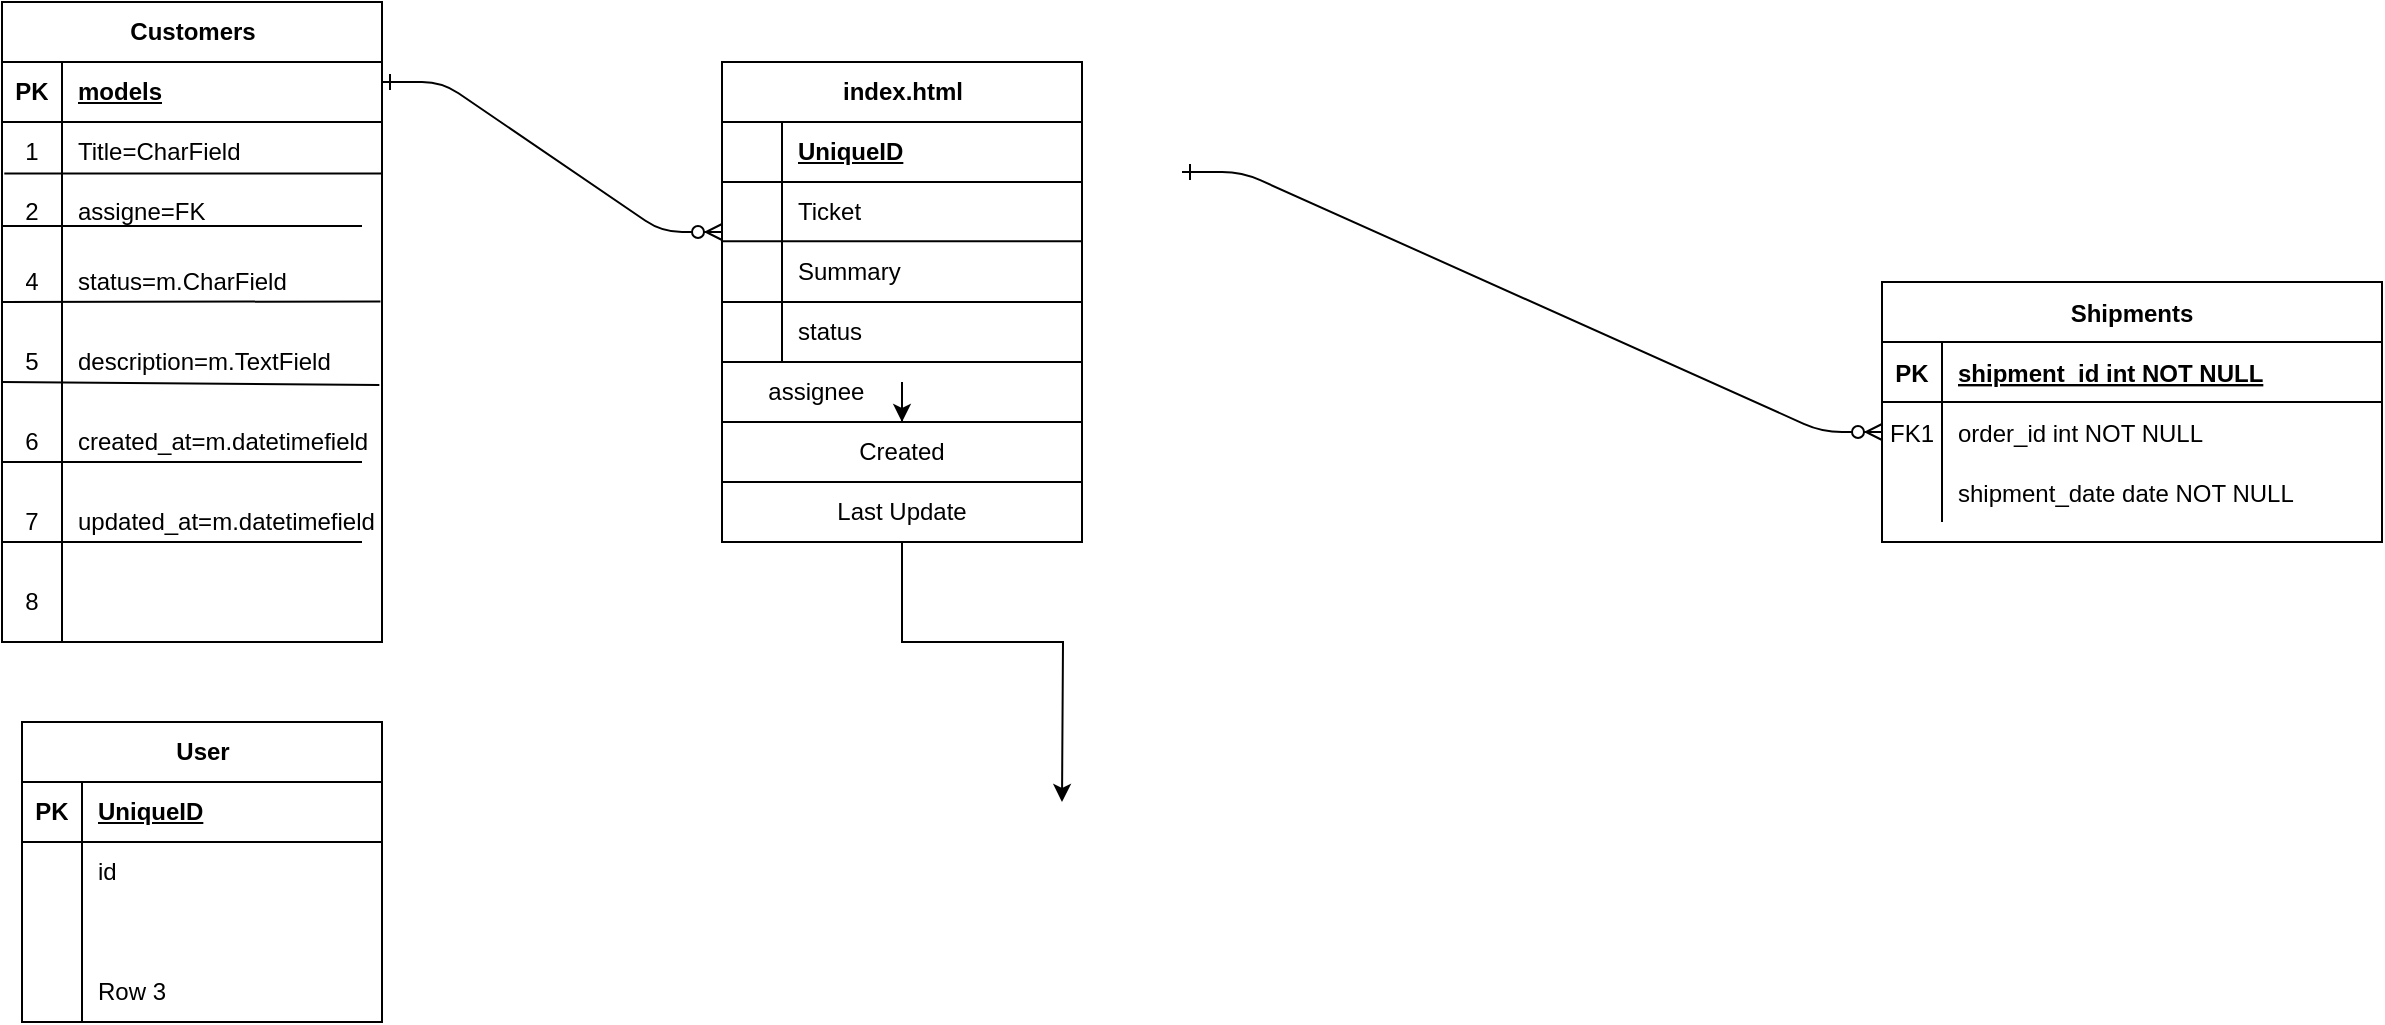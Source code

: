 <mxfile version="21.2.9" type="device">
  <diagram id="R2lEEEUBdFMjLlhIrx00" name="Page-1">
    <mxGraphModel dx="1318" dy="665" grid="1" gridSize="10" guides="1" tooltips="1" connect="1" arrows="1" fold="1" page="1" pageScale="1" pageWidth="850" pageHeight="1100" math="0" shadow="0" extFonts="Permanent Marker^https://fonts.googleapis.com/css?family=Permanent+Marker">
      <root>
        <mxCell id="0" />
        <mxCell id="1" parent="0" />
        <mxCell id="C-vyLk0tnHw3VtMMgP7b-1" value="" style="edgeStyle=entityRelationEdgeStyle;endArrow=ERzeroToMany;startArrow=ERone;endFill=1;startFill=0;" parent="1" edge="1">
          <mxGeometry width="100" height="100" relative="1" as="geometry">
            <mxPoint x="300" y="90" as="sourcePoint" />
            <mxPoint x="470" y="165" as="targetPoint" />
          </mxGeometry>
        </mxCell>
        <mxCell id="C-vyLk0tnHw3VtMMgP7b-12" value="" style="edgeStyle=entityRelationEdgeStyle;endArrow=ERzeroToMany;startArrow=ERone;endFill=1;startFill=0;" parent="1" target="C-vyLk0tnHw3VtMMgP7b-17" edge="1">
          <mxGeometry width="100" height="100" relative="1" as="geometry">
            <mxPoint x="700" y="135" as="sourcePoint" />
            <mxPoint x="460" y="205" as="targetPoint" />
          </mxGeometry>
        </mxCell>
        <mxCell id="C-vyLk0tnHw3VtMMgP7b-13" value="Shipments" style="shape=table;startSize=30;container=1;collapsible=1;childLayout=tableLayout;fixedRows=1;rowLines=0;fontStyle=1;align=center;resizeLast=1;" parent="1" vertex="1">
          <mxGeometry x="1050" y="190" width="250" height="130" as="geometry" />
        </mxCell>
        <mxCell id="C-vyLk0tnHw3VtMMgP7b-14" value="" style="shape=partialRectangle;collapsible=0;dropTarget=0;pointerEvents=0;fillColor=none;points=[[0,0.5],[1,0.5]];portConstraint=eastwest;top=0;left=0;right=0;bottom=1;" parent="C-vyLk0tnHw3VtMMgP7b-13" vertex="1">
          <mxGeometry y="30" width="250" height="30" as="geometry" />
        </mxCell>
        <mxCell id="C-vyLk0tnHw3VtMMgP7b-15" value="PK" style="shape=partialRectangle;overflow=hidden;connectable=0;fillColor=none;top=0;left=0;bottom=0;right=0;fontStyle=1;" parent="C-vyLk0tnHw3VtMMgP7b-14" vertex="1">
          <mxGeometry width="30" height="30" as="geometry">
            <mxRectangle width="30" height="30" as="alternateBounds" />
          </mxGeometry>
        </mxCell>
        <mxCell id="C-vyLk0tnHw3VtMMgP7b-16" value="shipment_id int NOT NULL " style="shape=partialRectangle;overflow=hidden;connectable=0;fillColor=none;top=0;left=0;bottom=0;right=0;align=left;spacingLeft=6;fontStyle=5;" parent="C-vyLk0tnHw3VtMMgP7b-14" vertex="1">
          <mxGeometry x="30" width="220" height="30" as="geometry">
            <mxRectangle width="220" height="30" as="alternateBounds" />
          </mxGeometry>
        </mxCell>
        <mxCell id="C-vyLk0tnHw3VtMMgP7b-17" value="" style="shape=partialRectangle;collapsible=0;dropTarget=0;pointerEvents=0;fillColor=none;points=[[0,0.5],[1,0.5]];portConstraint=eastwest;top=0;left=0;right=0;bottom=0;" parent="C-vyLk0tnHw3VtMMgP7b-13" vertex="1">
          <mxGeometry y="60" width="250" height="30" as="geometry" />
        </mxCell>
        <mxCell id="C-vyLk0tnHw3VtMMgP7b-18" value="FK1" style="shape=partialRectangle;overflow=hidden;connectable=0;fillColor=none;top=0;left=0;bottom=0;right=0;" parent="C-vyLk0tnHw3VtMMgP7b-17" vertex="1">
          <mxGeometry width="30" height="30" as="geometry">
            <mxRectangle width="30" height="30" as="alternateBounds" />
          </mxGeometry>
        </mxCell>
        <mxCell id="C-vyLk0tnHw3VtMMgP7b-19" value="order_id int NOT NULL" style="shape=partialRectangle;overflow=hidden;connectable=0;fillColor=none;top=0;left=0;bottom=0;right=0;align=left;spacingLeft=6;" parent="C-vyLk0tnHw3VtMMgP7b-17" vertex="1">
          <mxGeometry x="30" width="220" height="30" as="geometry">
            <mxRectangle width="220" height="30" as="alternateBounds" />
          </mxGeometry>
        </mxCell>
        <mxCell id="C-vyLk0tnHw3VtMMgP7b-20" value="" style="shape=partialRectangle;collapsible=0;dropTarget=0;pointerEvents=0;fillColor=none;points=[[0,0.5],[1,0.5]];portConstraint=eastwest;top=0;left=0;right=0;bottom=0;" parent="C-vyLk0tnHw3VtMMgP7b-13" vertex="1">
          <mxGeometry y="90" width="250" height="30" as="geometry" />
        </mxCell>
        <mxCell id="C-vyLk0tnHw3VtMMgP7b-21" value="" style="shape=partialRectangle;overflow=hidden;connectable=0;fillColor=none;top=0;left=0;bottom=0;right=0;" parent="C-vyLk0tnHw3VtMMgP7b-20" vertex="1">
          <mxGeometry width="30" height="30" as="geometry">
            <mxRectangle width="30" height="30" as="alternateBounds" />
          </mxGeometry>
        </mxCell>
        <mxCell id="C-vyLk0tnHw3VtMMgP7b-22" value="shipment_date date NOT NULL" style="shape=partialRectangle;overflow=hidden;connectable=0;fillColor=none;top=0;left=0;bottom=0;right=0;align=left;spacingLeft=6;" parent="C-vyLk0tnHw3VtMMgP7b-20" vertex="1">
          <mxGeometry x="30" width="220" height="30" as="geometry">
            <mxRectangle width="220" height="30" as="alternateBounds" />
          </mxGeometry>
        </mxCell>
        <mxCell id="BVhJkDMMXj5ahwfKNiB_-42" value="Customers" style="shape=table;startSize=30;container=1;collapsible=1;childLayout=tableLayout;fixedRows=1;rowLines=0;fontStyle=1;align=center;resizeLast=1;html=1;" parent="1" vertex="1">
          <mxGeometry x="110" y="50" width="190" height="320" as="geometry" />
        </mxCell>
        <mxCell id="BVhJkDMMXj5ahwfKNiB_-43" value="" style="shape=tableRow;horizontal=0;startSize=0;swimlaneHead=0;swimlaneBody=0;fillColor=none;collapsible=0;dropTarget=0;points=[[0,0.5],[1,0.5]];portConstraint=eastwest;top=0;left=0;right=0;bottom=1;" parent="BVhJkDMMXj5ahwfKNiB_-42" vertex="1">
          <mxGeometry y="30" width="190" height="30" as="geometry" />
        </mxCell>
        <mxCell id="BVhJkDMMXj5ahwfKNiB_-44" value="PK" style="shape=partialRectangle;connectable=0;fillColor=none;top=0;left=0;bottom=0;right=0;fontStyle=1;overflow=hidden;whiteSpace=wrap;html=1;" parent="BVhJkDMMXj5ahwfKNiB_-43" vertex="1">
          <mxGeometry width="30" height="30" as="geometry">
            <mxRectangle width="30" height="30" as="alternateBounds" />
          </mxGeometry>
        </mxCell>
        <mxCell id="BVhJkDMMXj5ahwfKNiB_-45" value="models" style="shape=partialRectangle;connectable=0;fillColor=none;top=0;left=0;bottom=0;right=0;align=left;spacingLeft=6;fontStyle=5;overflow=hidden;whiteSpace=wrap;html=1;" parent="BVhJkDMMXj5ahwfKNiB_-43" vertex="1">
          <mxGeometry x="30" width="160" height="30" as="geometry">
            <mxRectangle width="160" height="30" as="alternateBounds" />
          </mxGeometry>
        </mxCell>
        <mxCell id="BVhJkDMMXj5ahwfKNiB_-46" value="" style="shape=tableRow;horizontal=0;startSize=0;swimlaneHead=0;swimlaneBody=0;fillColor=none;collapsible=0;dropTarget=0;points=[[0,0.5],[1,0.5]];portConstraint=eastwest;top=0;left=0;right=0;bottom=0;" parent="BVhJkDMMXj5ahwfKNiB_-42" vertex="1">
          <mxGeometry y="60" width="190" height="30" as="geometry" />
        </mxCell>
        <mxCell id="BVhJkDMMXj5ahwfKNiB_-47" value="1" style="shape=partialRectangle;connectable=0;fillColor=none;top=0;left=0;bottom=0;right=0;editable=1;overflow=hidden;whiteSpace=wrap;html=1;" parent="BVhJkDMMXj5ahwfKNiB_-46" vertex="1">
          <mxGeometry width="30" height="30" as="geometry">
            <mxRectangle width="30" height="30" as="alternateBounds" />
          </mxGeometry>
        </mxCell>
        <mxCell id="BVhJkDMMXj5ahwfKNiB_-48" value="Title=CharField" style="shape=partialRectangle;connectable=0;fillColor=none;top=0;left=0;bottom=0;right=0;align=left;spacingLeft=6;overflow=hidden;whiteSpace=wrap;html=1;" parent="BVhJkDMMXj5ahwfKNiB_-46" vertex="1">
          <mxGeometry x="30" width="160" height="30" as="geometry">
            <mxRectangle width="160" height="30" as="alternateBounds" />
          </mxGeometry>
        </mxCell>
        <mxCell id="BVhJkDMMXj5ahwfKNiB_-49" value="" style="shape=tableRow;horizontal=0;startSize=0;swimlaneHead=0;swimlaneBody=0;fillColor=none;collapsible=0;dropTarget=0;points=[[0,0.5],[1,0.5]];portConstraint=eastwest;top=0;left=0;right=0;bottom=0;" parent="BVhJkDMMXj5ahwfKNiB_-42" vertex="1">
          <mxGeometry y="90" width="190" height="30" as="geometry" />
        </mxCell>
        <mxCell id="BVhJkDMMXj5ahwfKNiB_-50" value="2" style="shape=partialRectangle;connectable=0;fillColor=none;top=0;left=0;bottom=0;right=0;editable=1;overflow=hidden;whiteSpace=wrap;html=1;" parent="BVhJkDMMXj5ahwfKNiB_-49" vertex="1">
          <mxGeometry width="30" height="30" as="geometry">
            <mxRectangle width="30" height="30" as="alternateBounds" />
          </mxGeometry>
        </mxCell>
        <mxCell id="BVhJkDMMXj5ahwfKNiB_-51" value="assigne=FK" style="shape=partialRectangle;connectable=0;fillColor=none;top=0;left=0;bottom=0;right=0;align=left;spacingLeft=6;overflow=hidden;whiteSpace=wrap;html=1;" parent="BVhJkDMMXj5ahwfKNiB_-49" vertex="1">
          <mxGeometry x="30" width="160" height="30" as="geometry">
            <mxRectangle width="160" height="30" as="alternateBounds" />
          </mxGeometry>
        </mxCell>
        <mxCell id="BVhJkDMMXj5ahwfKNiB_-52" value="" style="shape=tableRow;horizontal=0;startSize=0;swimlaneHead=0;swimlaneBody=0;fillColor=none;collapsible=0;dropTarget=0;points=[[0,0.5],[1,0.5]];portConstraint=eastwest;top=0;left=0;right=0;bottom=0;" parent="BVhJkDMMXj5ahwfKNiB_-42" vertex="1">
          <mxGeometry y="120" width="190" height="40" as="geometry" />
        </mxCell>
        <mxCell id="BVhJkDMMXj5ahwfKNiB_-53" value="4" style="shape=partialRectangle;connectable=0;fillColor=none;top=0;left=0;bottom=0;right=0;editable=1;overflow=hidden;whiteSpace=wrap;html=1;" parent="BVhJkDMMXj5ahwfKNiB_-52" vertex="1">
          <mxGeometry width="30" height="40" as="geometry">
            <mxRectangle width="30" height="40" as="alternateBounds" />
          </mxGeometry>
        </mxCell>
        <mxCell id="BVhJkDMMXj5ahwfKNiB_-54" value="status=m.CharField" style="shape=partialRectangle;connectable=0;fillColor=none;top=0;left=0;bottom=0;right=0;align=left;spacingLeft=6;overflow=hidden;whiteSpace=wrap;html=1;" parent="BVhJkDMMXj5ahwfKNiB_-52" vertex="1">
          <mxGeometry x="30" width="160" height="40" as="geometry">
            <mxRectangle width="160" height="40" as="alternateBounds" />
          </mxGeometry>
        </mxCell>
        <mxCell id="BVhJkDMMXj5ahwfKNiB_-117" value="" style="shape=tableRow;horizontal=0;startSize=0;swimlaneHead=0;swimlaneBody=0;fillColor=none;collapsible=0;dropTarget=0;points=[[0,0.5],[1,0.5]];portConstraint=eastwest;top=0;left=0;right=0;bottom=0;" parent="BVhJkDMMXj5ahwfKNiB_-42" vertex="1">
          <mxGeometry y="160" width="190" height="40" as="geometry" />
        </mxCell>
        <mxCell id="BVhJkDMMXj5ahwfKNiB_-118" value="5" style="shape=partialRectangle;connectable=0;fillColor=none;top=0;left=0;bottom=0;right=0;editable=1;overflow=hidden;whiteSpace=wrap;html=1;" parent="BVhJkDMMXj5ahwfKNiB_-117" vertex="1">
          <mxGeometry width="30" height="40" as="geometry">
            <mxRectangle width="30" height="40" as="alternateBounds" />
          </mxGeometry>
        </mxCell>
        <mxCell id="BVhJkDMMXj5ahwfKNiB_-119" value="description=m.TextField" style="shape=partialRectangle;connectable=0;fillColor=none;top=0;left=0;bottom=0;right=0;align=left;spacingLeft=6;overflow=hidden;whiteSpace=wrap;html=1;" parent="BVhJkDMMXj5ahwfKNiB_-117" vertex="1">
          <mxGeometry x="30" width="160" height="40" as="geometry">
            <mxRectangle width="160" height="40" as="alternateBounds" />
          </mxGeometry>
        </mxCell>
        <mxCell id="BVhJkDMMXj5ahwfKNiB_-120" value="" style="shape=tableRow;horizontal=0;startSize=0;swimlaneHead=0;swimlaneBody=0;fillColor=none;collapsible=0;dropTarget=0;points=[[0,0.5],[1,0.5]];portConstraint=eastwest;top=0;left=0;right=0;bottom=0;" parent="BVhJkDMMXj5ahwfKNiB_-42" vertex="1">
          <mxGeometry y="200" width="190" height="40" as="geometry" />
        </mxCell>
        <mxCell id="BVhJkDMMXj5ahwfKNiB_-121" value="6" style="shape=partialRectangle;connectable=0;fillColor=none;top=0;left=0;bottom=0;right=0;editable=1;overflow=hidden;whiteSpace=wrap;html=1;" parent="BVhJkDMMXj5ahwfKNiB_-120" vertex="1">
          <mxGeometry width="30" height="40" as="geometry">
            <mxRectangle width="30" height="40" as="alternateBounds" />
          </mxGeometry>
        </mxCell>
        <mxCell id="BVhJkDMMXj5ahwfKNiB_-122" value="created_at=m.datetimefield" style="shape=partialRectangle;connectable=0;fillColor=none;top=0;left=0;bottom=0;right=0;align=left;spacingLeft=6;overflow=hidden;whiteSpace=wrap;html=1;" parent="BVhJkDMMXj5ahwfKNiB_-120" vertex="1">
          <mxGeometry x="30" width="160" height="40" as="geometry">
            <mxRectangle width="160" height="40" as="alternateBounds" />
          </mxGeometry>
        </mxCell>
        <mxCell id="BVhJkDMMXj5ahwfKNiB_-129" value="" style="shape=tableRow;horizontal=0;startSize=0;swimlaneHead=0;swimlaneBody=0;fillColor=none;collapsible=0;dropTarget=0;points=[[0,0.5],[1,0.5]];portConstraint=eastwest;top=0;left=0;right=0;bottom=0;" parent="BVhJkDMMXj5ahwfKNiB_-42" vertex="1">
          <mxGeometry y="240" width="190" height="40" as="geometry" />
        </mxCell>
        <mxCell id="BVhJkDMMXj5ahwfKNiB_-130" value="7" style="shape=partialRectangle;connectable=0;fillColor=none;top=0;left=0;bottom=0;right=0;editable=1;overflow=hidden;whiteSpace=wrap;html=1;" parent="BVhJkDMMXj5ahwfKNiB_-129" vertex="1">
          <mxGeometry width="30" height="40" as="geometry">
            <mxRectangle width="30" height="40" as="alternateBounds" />
          </mxGeometry>
        </mxCell>
        <mxCell id="BVhJkDMMXj5ahwfKNiB_-131" value="updated_at=m.datetimefield" style="shape=partialRectangle;connectable=0;fillColor=none;top=0;left=0;bottom=0;right=0;align=left;spacingLeft=6;overflow=hidden;whiteSpace=wrap;html=1;" parent="BVhJkDMMXj5ahwfKNiB_-129" vertex="1">
          <mxGeometry x="30" width="160" height="40" as="geometry">
            <mxRectangle width="160" height="40" as="alternateBounds" />
          </mxGeometry>
        </mxCell>
        <mxCell id="BVhJkDMMXj5ahwfKNiB_-132" value="" style="shape=tableRow;horizontal=0;startSize=0;swimlaneHead=0;swimlaneBody=0;fillColor=none;collapsible=0;dropTarget=0;points=[[0,0.5],[1,0.5]];portConstraint=eastwest;top=0;left=0;right=0;bottom=0;" parent="BVhJkDMMXj5ahwfKNiB_-42" vertex="1">
          <mxGeometry y="280" width="190" height="40" as="geometry" />
        </mxCell>
        <mxCell id="BVhJkDMMXj5ahwfKNiB_-133" value="8" style="shape=partialRectangle;connectable=0;fillColor=none;top=0;left=0;bottom=0;right=0;editable=1;overflow=hidden;whiteSpace=wrap;html=1;" parent="BVhJkDMMXj5ahwfKNiB_-132" vertex="1">
          <mxGeometry width="30" height="40" as="geometry">
            <mxRectangle width="30" height="40" as="alternateBounds" />
          </mxGeometry>
        </mxCell>
        <mxCell id="BVhJkDMMXj5ahwfKNiB_-134" value="" style="shape=partialRectangle;connectable=0;fillColor=none;top=0;left=0;bottom=0;right=0;align=left;spacingLeft=6;overflow=hidden;whiteSpace=wrap;html=1;" parent="BVhJkDMMXj5ahwfKNiB_-132" vertex="1">
          <mxGeometry x="30" width="160" height="40" as="geometry">
            <mxRectangle width="160" height="40" as="alternateBounds" />
          </mxGeometry>
        </mxCell>
        <mxCell id="BVhJkDMMXj5ahwfKNiB_-59" value="" style="endArrow=none;html=1;rounded=0;exitX=0.006;exitY=-0.143;exitDx=0;exitDy=0;exitPerimeter=0;entryX=0.999;entryY=0.857;entryDx=0;entryDy=0;entryPerimeter=0;" parent="BVhJkDMMXj5ahwfKNiB_-42" source="BVhJkDMMXj5ahwfKNiB_-49" target="BVhJkDMMXj5ahwfKNiB_-46" edge="1">
          <mxGeometry relative="1" as="geometry">
            <mxPoint x="30" y="70" as="sourcePoint" />
            <mxPoint x="180" y="82" as="targetPoint" />
            <Array as="points" />
          </mxGeometry>
        </mxCell>
        <mxCell id="BVhJkDMMXj5ahwfKNiB_-60" value="" style="endArrow=none;html=1;rounded=0;exitX=0.017;exitY=0.733;exitDx=0;exitDy=0;exitPerimeter=0;" parent="1" edge="1">
          <mxGeometry relative="1" as="geometry">
            <mxPoint x="110" y="162" as="sourcePoint" />
            <mxPoint x="290" y="162" as="targetPoint" />
          </mxGeometry>
        </mxCell>
        <mxCell id="BVhJkDMMXj5ahwfKNiB_-123" value="" style="endArrow=none;html=1;rounded=0;entryX=0.996;entryY=0.743;entryDx=0;entryDy=0;entryPerimeter=0;" parent="1" target="BVhJkDMMXj5ahwfKNiB_-52" edge="1">
          <mxGeometry relative="1" as="geometry">
            <mxPoint x="110" y="200" as="sourcePoint" />
            <mxPoint x="270" y="200" as="targetPoint" />
          </mxGeometry>
        </mxCell>
        <mxCell id="BVhJkDMMXj5ahwfKNiB_-128" value="" style="endArrow=none;html=1;rounded=0;entryX=0.993;entryY=0.786;entryDx=0;entryDy=0;entryPerimeter=0;" parent="1" target="BVhJkDMMXj5ahwfKNiB_-117" edge="1">
          <mxGeometry relative="1" as="geometry">
            <mxPoint x="110" y="240" as="sourcePoint" />
            <mxPoint x="280" y="240" as="targetPoint" />
          </mxGeometry>
        </mxCell>
        <mxCell id="BVhJkDMMXj5ahwfKNiB_-135" value="" style="endArrow=none;html=1;rounded=0;" parent="1" edge="1">
          <mxGeometry relative="1" as="geometry">
            <mxPoint x="110" y="280" as="sourcePoint" />
            <mxPoint x="290" y="280" as="targetPoint" />
          </mxGeometry>
        </mxCell>
        <mxCell id="BVhJkDMMXj5ahwfKNiB_-136" value="" style="endArrow=none;html=1;rounded=0;" parent="1" edge="1">
          <mxGeometry relative="1" as="geometry">
            <mxPoint x="110" y="320" as="sourcePoint" />
            <mxPoint x="290" y="320" as="targetPoint" />
          </mxGeometry>
        </mxCell>
        <mxCell id="BVhJkDMMXj5ahwfKNiB_-165" style="edgeStyle=orthogonalEdgeStyle;rounded=0;orthogonalLoop=1;jettySize=auto;html=1;" parent="1" source="BVhJkDMMXj5ahwfKNiB_-167" edge="1">
          <mxGeometry relative="1" as="geometry">
            <mxPoint x="640.0" y="450" as="targetPoint" />
          </mxGeometry>
        </mxCell>
        <mxCell id="BVhJkDMMXj5ahwfKNiB_-151" value="index.html" style="shape=table;startSize=30;container=1;collapsible=1;childLayout=tableLayout;fixedRows=1;rowLines=0;fontStyle=1;align=center;resizeLast=1;html=1;" parent="1" vertex="1">
          <mxGeometry x="470" y="80" width="180.0" height="180" as="geometry" />
        </mxCell>
        <mxCell id="BVhJkDMMXj5ahwfKNiB_-152" value="" style="shape=tableRow;horizontal=0;startSize=0;swimlaneHead=0;swimlaneBody=0;fillColor=none;collapsible=0;dropTarget=0;points=[[0,0.5],[1,0.5]];portConstraint=eastwest;top=0;left=0;right=0;bottom=1;" parent="BVhJkDMMXj5ahwfKNiB_-151" vertex="1">
          <mxGeometry y="30" width="180.0" height="30" as="geometry" />
        </mxCell>
        <mxCell id="BVhJkDMMXj5ahwfKNiB_-153" value="" style="shape=partialRectangle;connectable=0;fillColor=none;top=0;left=0;bottom=0;right=0;fontStyle=1;overflow=hidden;whiteSpace=wrap;html=1;" parent="BVhJkDMMXj5ahwfKNiB_-152" vertex="1">
          <mxGeometry width="30" height="30" as="geometry">
            <mxRectangle width="30" height="30" as="alternateBounds" />
          </mxGeometry>
        </mxCell>
        <mxCell id="BVhJkDMMXj5ahwfKNiB_-154" value="UniqueID" style="shape=partialRectangle;connectable=0;fillColor=none;top=0;left=0;bottom=0;right=0;align=left;spacingLeft=6;fontStyle=5;overflow=hidden;whiteSpace=wrap;html=1;" parent="BVhJkDMMXj5ahwfKNiB_-152" vertex="1">
          <mxGeometry x="30" width="150.0" height="30" as="geometry">
            <mxRectangle width="150.0" height="30" as="alternateBounds" />
          </mxGeometry>
        </mxCell>
        <mxCell id="BVhJkDMMXj5ahwfKNiB_-155" value="" style="shape=tableRow;horizontal=0;startSize=0;swimlaneHead=0;swimlaneBody=0;fillColor=none;collapsible=0;dropTarget=0;points=[[0,0.5],[1,0.5]];portConstraint=eastwest;top=0;left=0;right=0;bottom=0;" parent="BVhJkDMMXj5ahwfKNiB_-151" vertex="1">
          <mxGeometry y="60" width="180.0" height="30" as="geometry" />
        </mxCell>
        <mxCell id="BVhJkDMMXj5ahwfKNiB_-156" value="" style="shape=partialRectangle;connectable=0;fillColor=none;top=0;left=0;bottom=0;right=0;editable=1;overflow=hidden;whiteSpace=wrap;html=1;" parent="BVhJkDMMXj5ahwfKNiB_-155" vertex="1">
          <mxGeometry width="30" height="30" as="geometry">
            <mxRectangle width="30" height="30" as="alternateBounds" />
          </mxGeometry>
        </mxCell>
        <mxCell id="BVhJkDMMXj5ahwfKNiB_-157" value="Ticket" style="shape=partialRectangle;connectable=0;fillColor=none;top=0;left=0;bottom=0;right=0;align=left;spacingLeft=6;overflow=hidden;whiteSpace=wrap;html=1;" parent="BVhJkDMMXj5ahwfKNiB_-155" vertex="1">
          <mxGeometry x="30" width="150.0" height="30" as="geometry">
            <mxRectangle width="150.0" height="30" as="alternateBounds" />
          </mxGeometry>
        </mxCell>
        <mxCell id="BVhJkDMMXj5ahwfKNiB_-158" value="" style="shape=tableRow;horizontal=0;startSize=0;swimlaneHead=0;swimlaneBody=0;fillColor=none;collapsible=0;dropTarget=0;points=[[0,0.5],[1,0.5]];portConstraint=eastwest;top=0;left=0;right=0;bottom=0;" parent="BVhJkDMMXj5ahwfKNiB_-151" vertex="1">
          <mxGeometry y="90" width="180.0" height="30" as="geometry" />
        </mxCell>
        <mxCell id="BVhJkDMMXj5ahwfKNiB_-159" value="" style="shape=partialRectangle;connectable=0;fillColor=none;top=0;left=0;bottom=0;right=0;editable=1;overflow=hidden;whiteSpace=wrap;html=1;" parent="BVhJkDMMXj5ahwfKNiB_-158" vertex="1">
          <mxGeometry width="30" height="30" as="geometry">
            <mxRectangle width="30" height="30" as="alternateBounds" />
          </mxGeometry>
        </mxCell>
        <mxCell id="BVhJkDMMXj5ahwfKNiB_-160" value="Summary&lt;span style=&quot;white-space: pre;&quot;&gt; &lt;/span&gt;" style="shape=partialRectangle;connectable=0;fillColor=none;top=0;left=0;bottom=0;right=0;align=left;spacingLeft=6;overflow=hidden;whiteSpace=wrap;html=1;" parent="BVhJkDMMXj5ahwfKNiB_-158" vertex="1">
          <mxGeometry x="30" width="150.0" height="30" as="geometry">
            <mxRectangle width="150.0" height="30" as="alternateBounds" />
          </mxGeometry>
        </mxCell>
        <mxCell id="BVhJkDMMXj5ahwfKNiB_-161" value="" style="shape=tableRow;horizontal=0;startSize=0;swimlaneHead=0;swimlaneBody=0;fillColor=none;collapsible=0;dropTarget=0;points=[[0,0.5],[1,0.5]];portConstraint=eastwest;top=0;left=0;right=0;bottom=0;" parent="BVhJkDMMXj5ahwfKNiB_-151" vertex="1">
          <mxGeometry y="120" width="180.0" height="30" as="geometry" />
        </mxCell>
        <mxCell id="BVhJkDMMXj5ahwfKNiB_-162" value="" style="shape=partialRectangle;connectable=0;fillColor=none;top=0;left=0;bottom=0;right=0;editable=1;overflow=hidden;whiteSpace=wrap;html=1;" parent="BVhJkDMMXj5ahwfKNiB_-161" vertex="1">
          <mxGeometry width="30" height="30" as="geometry">
            <mxRectangle width="30" height="30" as="alternateBounds" />
          </mxGeometry>
        </mxCell>
        <mxCell id="BVhJkDMMXj5ahwfKNiB_-163" value="status" style="shape=partialRectangle;connectable=0;fillColor=none;top=0;left=0;bottom=0;right=0;align=left;spacingLeft=6;overflow=hidden;whiteSpace=wrap;html=1;" parent="BVhJkDMMXj5ahwfKNiB_-161" vertex="1">
          <mxGeometry x="30" width="150.0" height="30" as="geometry">
            <mxRectangle width="150.0" height="30" as="alternateBounds" />
          </mxGeometry>
        </mxCell>
        <mxCell id="BVhJkDMMXj5ahwfKNiB_-168" value="" style="edgeStyle=orthogonalEdgeStyle;rounded=0;orthogonalLoop=1;jettySize=auto;html=1;" parent="1" source="BVhJkDMMXj5ahwfKNiB_-164" target="BVhJkDMMXj5ahwfKNiB_-167" edge="1">
          <mxGeometry relative="1" as="geometry" />
        </mxCell>
        <mxCell id="BVhJkDMMXj5ahwfKNiB_-164" value="&lt;span style=&quot;white-space: pre;&quot;&gt; &lt;/span&gt;assignee" style="text;html=1;align=center;verticalAlign=middle;resizable=0;points=[];autosize=1;strokeColor=none;fillColor=none;" parent="1" vertex="1">
          <mxGeometry x="465" y="230" width="100" height="30" as="geometry" />
        </mxCell>
        <mxCell id="BVhJkDMMXj5ahwfKNiB_-169" value="" style="endArrow=none;html=1;rounded=0;" parent="1" edge="1">
          <mxGeometry relative="1" as="geometry">
            <mxPoint x="470" y="230" as="sourcePoint" />
            <mxPoint x="650" y="230" as="targetPoint" />
            <Array as="points">
              <mxPoint x="550" y="230" />
            </Array>
          </mxGeometry>
        </mxCell>
        <mxCell id="BVhJkDMMXj5ahwfKNiB_-170" value="" style="endArrow=none;html=1;rounded=0;" parent="1" edge="1">
          <mxGeometry relative="1" as="geometry">
            <mxPoint x="470" y="200" as="sourcePoint" />
            <mxPoint x="650" y="200" as="targetPoint" />
            <Array as="points">
              <mxPoint x="550" y="200" />
            </Array>
          </mxGeometry>
        </mxCell>
        <mxCell id="BVhJkDMMXj5ahwfKNiB_-171" value="" style="endArrow=none;html=1;rounded=0;" parent="1" edge="1">
          <mxGeometry relative="1" as="geometry">
            <mxPoint x="470" y="169.66" as="sourcePoint" />
            <mxPoint x="650" y="169.66" as="targetPoint" />
            <Array as="points">
              <mxPoint x="550" y="169.66" />
            </Array>
          </mxGeometry>
        </mxCell>
        <mxCell id="BVhJkDMMXj5ahwfKNiB_-172" value="" style="endArrow=none;html=1;rounded=0;exitX=0;exitY=0.5;exitDx=0;exitDy=0;" parent="1" source="BVhJkDMMXj5ahwfKNiB_-167" edge="1">
          <mxGeometry relative="1" as="geometry">
            <mxPoint x="490" y="289.66" as="sourcePoint" />
            <mxPoint x="650" y="289.66" as="targetPoint" />
            <Array as="points">
              <mxPoint x="530" y="289.66" />
            </Array>
          </mxGeometry>
        </mxCell>
        <mxCell id="BVhJkDMMXj5ahwfKNiB_-173" value="" style="edgeStyle=orthogonalEdgeStyle;rounded=0;orthogonalLoop=1;jettySize=auto;html=1;" parent="1" source="BVhJkDMMXj5ahwfKNiB_-151" target="BVhJkDMMXj5ahwfKNiB_-167" edge="1">
          <mxGeometry relative="1" as="geometry">
            <mxPoint x="640.0" y="450" as="targetPoint" />
            <mxPoint x="560" y="260" as="sourcePoint" />
          </mxGeometry>
        </mxCell>
        <mxCell id="BVhJkDMMXj5ahwfKNiB_-167" value="Created&lt;br&gt;" style="whiteSpace=wrap;html=1;" parent="1" vertex="1">
          <mxGeometry x="470" y="260" width="180" height="30" as="geometry" />
        </mxCell>
        <mxCell id="BVhJkDMMXj5ahwfKNiB_-174" value="Last Update" style="whiteSpace=wrap;html=1;" parent="1" vertex="1">
          <mxGeometry x="470" y="290" width="180" height="30" as="geometry" />
        </mxCell>
        <mxCell id="m5v6w_qPm8jzJ2hqwGyD-1" value="User" style="shape=table;startSize=30;container=1;collapsible=1;childLayout=tableLayout;fixedRows=1;rowLines=0;fontStyle=1;align=center;resizeLast=1;html=1;" vertex="1" parent="1">
          <mxGeometry x="120" y="410" width="180" height="150" as="geometry" />
        </mxCell>
        <mxCell id="m5v6w_qPm8jzJ2hqwGyD-2" value="" style="shape=tableRow;horizontal=0;startSize=0;swimlaneHead=0;swimlaneBody=0;fillColor=none;collapsible=0;dropTarget=0;points=[[0,0.5],[1,0.5]];portConstraint=eastwest;top=0;left=0;right=0;bottom=1;" vertex="1" parent="m5v6w_qPm8jzJ2hqwGyD-1">
          <mxGeometry y="30" width="180" height="30" as="geometry" />
        </mxCell>
        <mxCell id="m5v6w_qPm8jzJ2hqwGyD-3" value="PK" style="shape=partialRectangle;connectable=0;fillColor=none;top=0;left=0;bottom=0;right=0;fontStyle=1;overflow=hidden;whiteSpace=wrap;html=1;" vertex="1" parent="m5v6w_qPm8jzJ2hqwGyD-2">
          <mxGeometry width="30" height="30" as="geometry">
            <mxRectangle width="30" height="30" as="alternateBounds" />
          </mxGeometry>
        </mxCell>
        <mxCell id="m5v6w_qPm8jzJ2hqwGyD-4" value="UniqueID" style="shape=partialRectangle;connectable=0;fillColor=none;top=0;left=0;bottom=0;right=0;align=left;spacingLeft=6;fontStyle=5;overflow=hidden;whiteSpace=wrap;html=1;" vertex="1" parent="m5v6w_qPm8jzJ2hqwGyD-2">
          <mxGeometry x="30" width="150" height="30" as="geometry">
            <mxRectangle width="150" height="30" as="alternateBounds" />
          </mxGeometry>
        </mxCell>
        <mxCell id="m5v6w_qPm8jzJ2hqwGyD-5" value="" style="shape=tableRow;horizontal=0;startSize=0;swimlaneHead=0;swimlaneBody=0;fillColor=none;collapsible=0;dropTarget=0;points=[[0,0.5],[1,0.5]];portConstraint=eastwest;top=0;left=0;right=0;bottom=0;" vertex="1" parent="m5v6w_qPm8jzJ2hqwGyD-1">
          <mxGeometry y="60" width="180" height="30" as="geometry" />
        </mxCell>
        <mxCell id="m5v6w_qPm8jzJ2hqwGyD-6" value="" style="shape=partialRectangle;connectable=0;fillColor=none;top=0;left=0;bottom=0;right=0;editable=1;overflow=hidden;whiteSpace=wrap;html=1;" vertex="1" parent="m5v6w_qPm8jzJ2hqwGyD-5">
          <mxGeometry width="30" height="30" as="geometry">
            <mxRectangle width="30" height="30" as="alternateBounds" />
          </mxGeometry>
        </mxCell>
        <mxCell id="m5v6w_qPm8jzJ2hqwGyD-7" value="id" style="shape=partialRectangle;connectable=0;fillColor=none;top=0;left=0;bottom=0;right=0;align=left;spacingLeft=6;overflow=hidden;whiteSpace=wrap;html=1;" vertex="1" parent="m5v6w_qPm8jzJ2hqwGyD-5">
          <mxGeometry x="30" width="150" height="30" as="geometry">
            <mxRectangle width="150" height="30" as="alternateBounds" />
          </mxGeometry>
        </mxCell>
        <mxCell id="m5v6w_qPm8jzJ2hqwGyD-8" value="" style="shape=tableRow;horizontal=0;startSize=0;swimlaneHead=0;swimlaneBody=0;fillColor=none;collapsible=0;dropTarget=0;points=[[0,0.5],[1,0.5]];portConstraint=eastwest;top=0;left=0;right=0;bottom=0;" vertex="1" parent="m5v6w_qPm8jzJ2hqwGyD-1">
          <mxGeometry y="90" width="180" height="30" as="geometry" />
        </mxCell>
        <mxCell id="m5v6w_qPm8jzJ2hqwGyD-9" value="" style="shape=partialRectangle;connectable=0;fillColor=none;top=0;left=0;bottom=0;right=0;editable=1;overflow=hidden;whiteSpace=wrap;html=1;" vertex="1" parent="m5v6w_qPm8jzJ2hqwGyD-8">
          <mxGeometry width="30" height="30" as="geometry">
            <mxRectangle width="30" height="30" as="alternateBounds" />
          </mxGeometry>
        </mxCell>
        <mxCell id="m5v6w_qPm8jzJ2hqwGyD-10" value="" style="shape=partialRectangle;connectable=0;fillColor=none;top=0;left=0;bottom=0;right=0;align=left;spacingLeft=6;overflow=hidden;whiteSpace=wrap;html=1;" vertex="1" parent="m5v6w_qPm8jzJ2hqwGyD-8">
          <mxGeometry x="30" width="150" height="30" as="geometry">
            <mxRectangle width="150" height="30" as="alternateBounds" />
          </mxGeometry>
        </mxCell>
        <mxCell id="m5v6w_qPm8jzJ2hqwGyD-11" value="" style="shape=tableRow;horizontal=0;startSize=0;swimlaneHead=0;swimlaneBody=0;fillColor=none;collapsible=0;dropTarget=0;points=[[0,0.5],[1,0.5]];portConstraint=eastwest;top=0;left=0;right=0;bottom=0;" vertex="1" parent="m5v6w_qPm8jzJ2hqwGyD-1">
          <mxGeometry y="120" width="180" height="30" as="geometry" />
        </mxCell>
        <mxCell id="m5v6w_qPm8jzJ2hqwGyD-12" value="" style="shape=partialRectangle;connectable=0;fillColor=none;top=0;left=0;bottom=0;right=0;editable=1;overflow=hidden;whiteSpace=wrap;html=1;" vertex="1" parent="m5v6w_qPm8jzJ2hqwGyD-11">
          <mxGeometry width="30" height="30" as="geometry">
            <mxRectangle width="30" height="30" as="alternateBounds" />
          </mxGeometry>
        </mxCell>
        <mxCell id="m5v6w_qPm8jzJ2hqwGyD-13" value="Row 3" style="shape=partialRectangle;connectable=0;fillColor=none;top=0;left=0;bottom=0;right=0;align=left;spacingLeft=6;overflow=hidden;whiteSpace=wrap;html=1;" vertex="1" parent="m5v6w_qPm8jzJ2hqwGyD-11">
          <mxGeometry x="30" width="150" height="30" as="geometry">
            <mxRectangle width="150" height="30" as="alternateBounds" />
          </mxGeometry>
        </mxCell>
      </root>
    </mxGraphModel>
  </diagram>
</mxfile>
